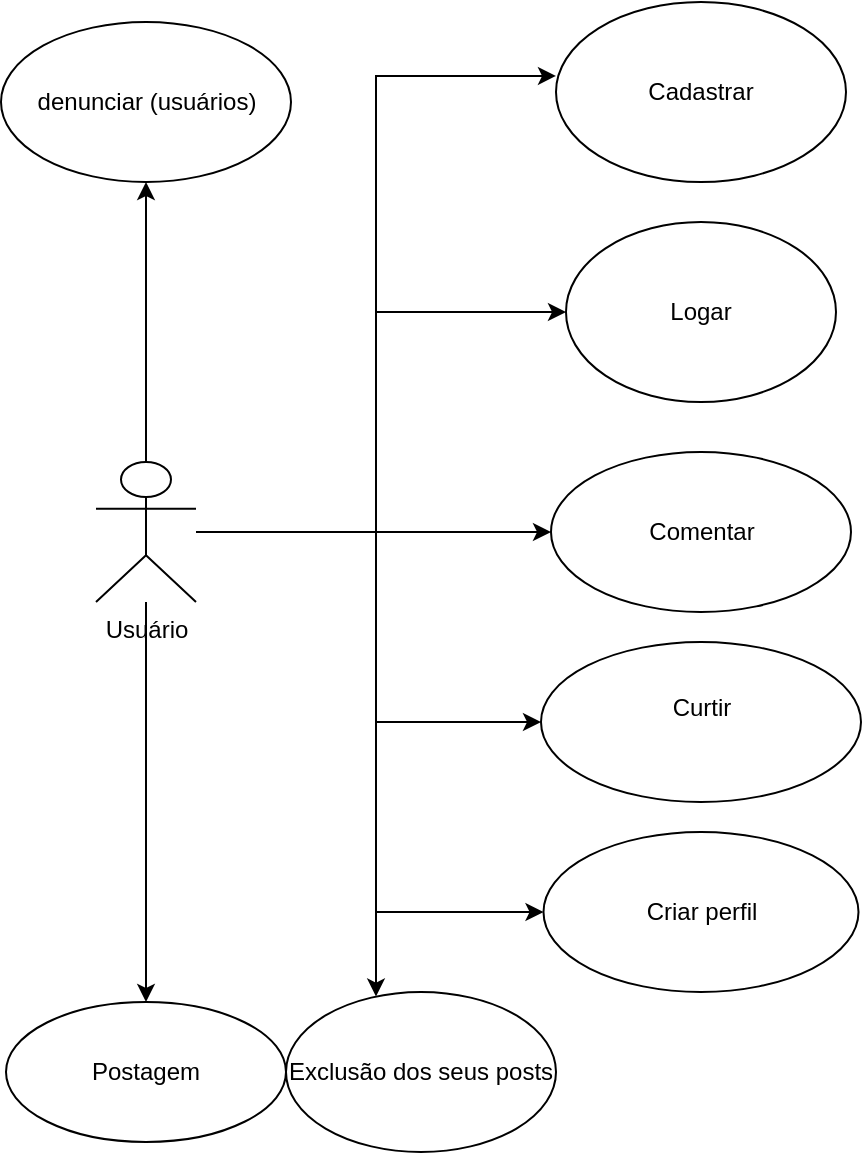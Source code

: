 <mxfile version="26.1.1">
  <diagram name="Página-1" id="jxOjQ3wGSX5_nUKt-czR">
    <mxGraphModel dx="1434" dy="780" grid="1" gridSize="10" guides="1" tooltips="1" connect="1" arrows="1" fold="1" page="1" pageScale="1" pageWidth="827" pageHeight="1169" math="0" shadow="0">
      <root>
        <mxCell id="0" />
        <mxCell id="1" parent="0" />
        <mxCell id="7gBoOWqWMFeujc_fOUjo-8" style="edgeStyle=orthogonalEdgeStyle;rounded=0;orthogonalLoop=1;jettySize=auto;html=1;entryX=0;entryY=0.5;entryDx=0;entryDy=0;" parent="1" source="7gBoOWqWMFeujc_fOUjo-2" target="7gBoOWqWMFeujc_fOUjo-7" edge="1">
          <mxGeometry relative="1" as="geometry">
            <Array as="points">
              <mxPoint x="220" y="335" />
              <mxPoint x="220" y="430" />
            </Array>
          </mxGeometry>
        </mxCell>
        <mxCell id="7gBoOWqWMFeujc_fOUjo-9" style="edgeStyle=orthogonalEdgeStyle;rounded=0;orthogonalLoop=1;jettySize=auto;html=1;" parent="1" source="7gBoOWqWMFeujc_fOUjo-2" target="7gBoOWqWMFeujc_fOUjo-5" edge="1">
          <mxGeometry relative="1" as="geometry" />
        </mxCell>
        <mxCell id="XnAF4wxCnifcHbbFNeuc-1" style="edgeStyle=orthogonalEdgeStyle;rounded=0;orthogonalLoop=1;jettySize=auto;html=1;" parent="1" source="7gBoOWqWMFeujc_fOUjo-2" target="XnAF4wxCnifcHbbFNeuc-2" edge="1">
          <mxGeometry relative="1" as="geometry">
            <mxPoint x="220" y="160" as="targetPoint" />
          </mxGeometry>
        </mxCell>
        <mxCell id="XnAF4wxCnifcHbbFNeuc-3" style="edgeStyle=orthogonalEdgeStyle;rounded=0;orthogonalLoop=1;jettySize=auto;html=1;" parent="1" source="7gBoOWqWMFeujc_fOUjo-2" target="XnAF4wxCnifcHbbFNeuc-4" edge="1">
          <mxGeometry relative="1" as="geometry">
            <mxPoint x="220" y="520" as="targetPoint" />
            <Array as="points">
              <mxPoint x="220" y="335" />
            </Array>
          </mxGeometry>
        </mxCell>
        <mxCell id="XnAF4wxCnifcHbbFNeuc-7" style="edgeStyle=orthogonalEdgeStyle;rounded=0;orthogonalLoop=1;jettySize=auto;html=1;entryX=0;entryY=0.5;entryDx=0;entryDy=0;" parent="1" source="7gBoOWqWMFeujc_fOUjo-2" target="XnAF4wxCnifcHbbFNeuc-6" edge="1">
          <mxGeometry relative="1" as="geometry">
            <Array as="points">
              <mxPoint x="220" y="335" />
              <mxPoint x="220" y="225" />
            </Array>
          </mxGeometry>
        </mxCell>
        <mxCell id="XnAF4wxCnifcHbbFNeuc-10" style="edgeStyle=orthogonalEdgeStyle;rounded=0;orthogonalLoop=1;jettySize=auto;html=1;" parent="1" source="7gBoOWqWMFeujc_fOUjo-2" target="XnAF4wxCnifcHbbFNeuc-11" edge="1">
          <mxGeometry relative="1" as="geometry">
            <mxPoint x="105" y="160" as="targetPoint" />
          </mxGeometry>
        </mxCell>
        <mxCell id="25pexA1DuQhBJekRTEOh-2" style="edgeStyle=orthogonalEdgeStyle;rounded=0;orthogonalLoop=1;jettySize=auto;html=1;" edge="1" parent="1" source="7gBoOWqWMFeujc_fOUjo-2" target="25pexA1DuQhBJekRTEOh-1">
          <mxGeometry relative="1" as="geometry">
            <Array as="points">
              <mxPoint x="220" y="335" />
              <mxPoint x="220" y="525" />
            </Array>
          </mxGeometry>
        </mxCell>
        <mxCell id="7gBoOWqWMFeujc_fOUjo-2" value="Usuário" style="shape=umlActor;verticalLabelPosition=bottom;verticalAlign=top;html=1;" parent="1" vertex="1">
          <mxGeometry x="80" y="300" width="50" height="70" as="geometry" />
        </mxCell>
        <mxCell id="7gBoOWqWMFeujc_fOUjo-5" value="&lt;div&gt;Postagem&lt;/div&gt;" style="ellipse;whiteSpace=wrap;html=1;" parent="1" vertex="1">
          <mxGeometry x="35" y="570" width="140" height="70" as="geometry" />
        </mxCell>
        <mxCell id="7gBoOWqWMFeujc_fOUjo-7" value="Curtir&lt;div&gt;&lt;br&gt;&lt;/div&gt;" style="ellipse;whiteSpace=wrap;html=1;" parent="1" vertex="1">
          <mxGeometry x="302.5" y="390" width="160" height="80" as="geometry" />
        </mxCell>
        <mxCell id="XnAF4wxCnifcHbbFNeuc-2" value="Comentar" style="ellipse;whiteSpace=wrap;html=1;" parent="1" vertex="1">
          <mxGeometry x="307.5" y="295" width="150" height="80" as="geometry" />
        </mxCell>
        <mxCell id="XnAF4wxCnifcHbbFNeuc-4" value="Exclusão dos seus posts" style="ellipse;whiteSpace=wrap;html=1;" parent="1" vertex="1">
          <mxGeometry x="175" y="565" width="135" height="80" as="geometry" />
        </mxCell>
        <mxCell id="XnAF4wxCnifcHbbFNeuc-5" value="Cadastrar" style="ellipse;whiteSpace=wrap;html=1;" parent="1" vertex="1">
          <mxGeometry x="310" y="70" width="145" height="90" as="geometry" />
        </mxCell>
        <mxCell id="XnAF4wxCnifcHbbFNeuc-6" value="Logar" style="ellipse;whiteSpace=wrap;html=1;" parent="1" vertex="1">
          <mxGeometry x="315" y="180" width="135" height="90" as="geometry" />
        </mxCell>
        <mxCell id="XnAF4wxCnifcHbbFNeuc-8" style="edgeStyle=orthogonalEdgeStyle;rounded=0;orthogonalLoop=1;jettySize=auto;html=1;entryX=0;entryY=0.411;entryDx=0;entryDy=0;entryPerimeter=0;" parent="1" source="7gBoOWqWMFeujc_fOUjo-2" target="XnAF4wxCnifcHbbFNeuc-5" edge="1">
          <mxGeometry relative="1" as="geometry" />
        </mxCell>
        <mxCell id="XnAF4wxCnifcHbbFNeuc-11" value="denunciar (usuários)" style="ellipse;whiteSpace=wrap;html=1;" parent="1" vertex="1">
          <mxGeometry x="32.5" y="80" width="145" height="80" as="geometry" />
        </mxCell>
        <mxCell id="25pexA1DuQhBJekRTEOh-1" value="Criar perfil" style="ellipse;whiteSpace=wrap;html=1;" vertex="1" parent="1">
          <mxGeometry x="303.75" y="485" width="157.5" height="80" as="geometry" />
        </mxCell>
      </root>
    </mxGraphModel>
  </diagram>
</mxfile>
